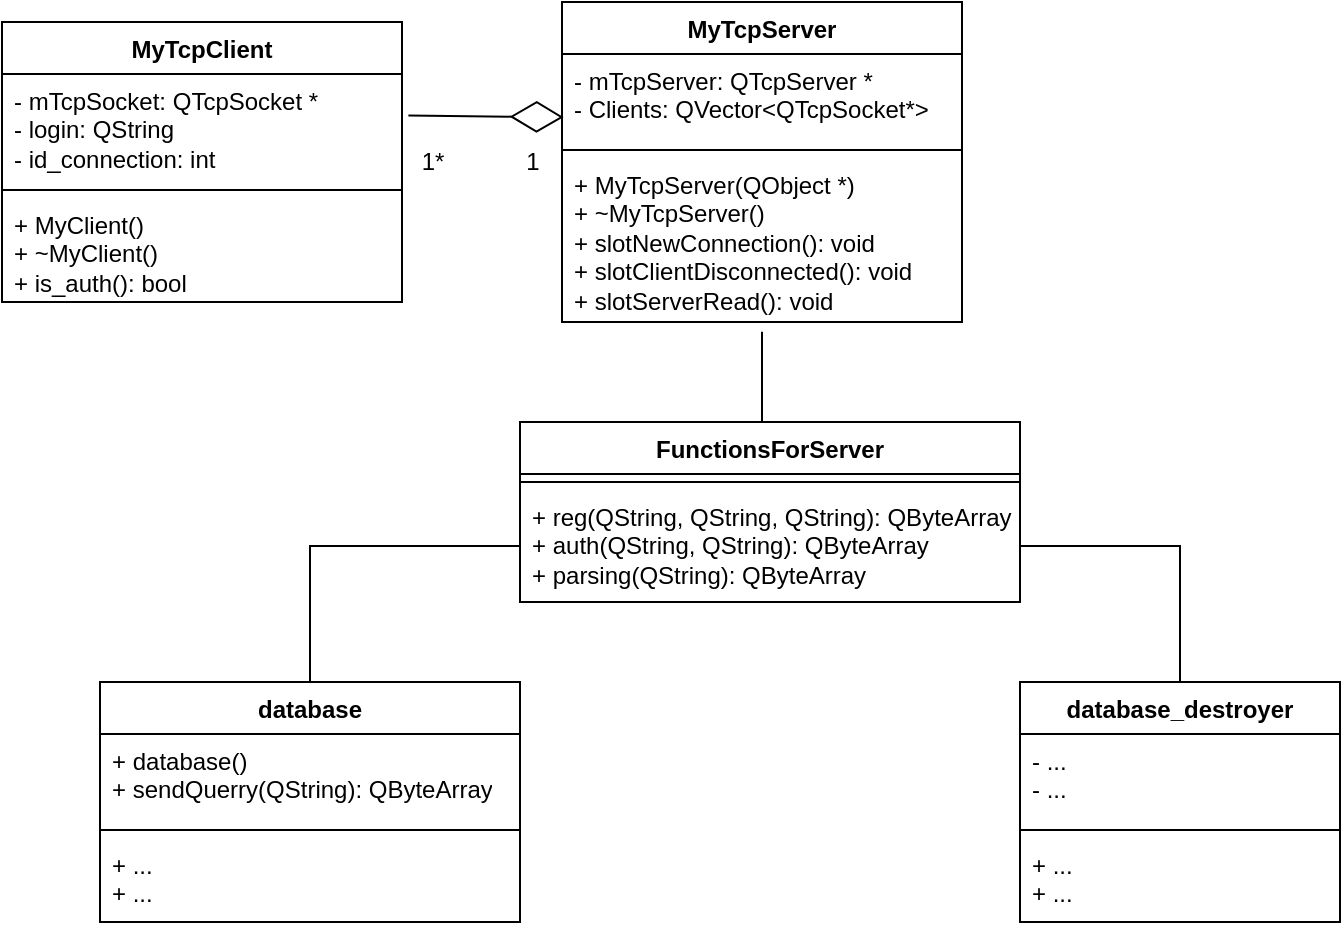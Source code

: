 <mxfile version="24.3.1" type="github">
  <diagram name="Страница — 1" id="JBc9R1gw0EhL_-sCk7xW">
    <mxGraphModel dx="1002" dy="551" grid="1" gridSize="10" guides="1" tooltips="1" connect="1" arrows="1" fold="1" page="1" pageScale="1" pageWidth="827" pageHeight="1169" math="0" shadow="0">
      <root>
        <mxCell id="0" />
        <mxCell id="1" parent="0" />
        <mxCell id="0Z_68JYoM8T-MuRqVhhk-5" value="MyTcpServer" style="swimlane;fontStyle=1;align=center;verticalAlign=top;childLayout=stackLayout;horizontal=1;startSize=26;horizontalStack=0;resizeParent=1;resizeParentMax=0;resizeLast=0;collapsible=1;marginBottom=0;whiteSpace=wrap;html=1;" vertex="1" parent="1">
          <mxGeometry x="310" y="30" width="200" height="160" as="geometry" />
        </mxCell>
        <mxCell id="0Z_68JYoM8T-MuRqVhhk-6" value="- mTcpServer: QTcpServer &lt;span style=&quot;background-color: initial;&quot;&gt;*&lt;/span&gt;&lt;div&gt;&lt;div&gt;&lt;span style=&quot;background-color: initial;&quot;&gt;- Clients: QVector&amp;lt;QTcpSocket*&amp;gt;&lt;/span&gt;&lt;/div&gt;&lt;/div&gt;" style="text;strokeColor=none;fillColor=none;align=left;verticalAlign=top;spacingLeft=4;spacingRight=4;overflow=hidden;rotatable=0;points=[[0,0.5],[1,0.5]];portConstraint=eastwest;whiteSpace=wrap;html=1;" vertex="1" parent="0Z_68JYoM8T-MuRqVhhk-5">
          <mxGeometry y="26" width="200" height="44" as="geometry" />
        </mxCell>
        <mxCell id="0Z_68JYoM8T-MuRqVhhk-7" value="" style="line;strokeWidth=1;fillColor=none;align=left;verticalAlign=middle;spacingTop=-1;spacingLeft=3;spacingRight=3;rotatable=0;labelPosition=right;points=[];portConstraint=eastwest;strokeColor=inherit;" vertex="1" parent="0Z_68JYoM8T-MuRqVhhk-5">
          <mxGeometry y="70" width="200" height="8" as="geometry" />
        </mxCell>
        <mxCell id="0Z_68JYoM8T-MuRqVhhk-8" value="+ MyTcpServer(QObject *)&lt;div&gt;+ ~MyTcpServer()&lt;/div&gt;&lt;div&gt;+ slotNewConnection(): void&lt;/div&gt;&lt;div&gt;+ slotClientDisconnected(): void&lt;/div&gt;&lt;div&gt;+ slotServerRead(): void&lt;/div&gt;" style="text;strokeColor=none;fillColor=none;align=left;verticalAlign=top;spacingLeft=4;spacingRight=4;overflow=hidden;rotatable=0;points=[[0,0.5],[1,0.5]];portConstraint=eastwest;whiteSpace=wrap;html=1;" vertex="1" parent="0Z_68JYoM8T-MuRqVhhk-5">
          <mxGeometry y="78" width="200" height="82" as="geometry" />
        </mxCell>
        <mxCell id="0Z_68JYoM8T-MuRqVhhk-28" value="" style="edgeStyle=orthogonalEdgeStyle;rounded=0;orthogonalLoop=1;jettySize=auto;html=1;entryX=0.5;entryY=1.059;entryDx=0;entryDy=0;entryPerimeter=0;exitX=0.5;exitY=0;exitDx=0;exitDy=0;endArrow=none;endFill=0;" edge="1" parent="1" source="0Z_68JYoM8T-MuRqVhhk-9" target="0Z_68JYoM8T-MuRqVhhk-8">
          <mxGeometry relative="1" as="geometry">
            <Array as="points">
              <mxPoint x="410" y="240" />
              <mxPoint x="410" y="240" />
            </Array>
          </mxGeometry>
        </mxCell>
        <mxCell id="0Z_68JYoM8T-MuRqVhhk-9" value="FunctionsForServer" style="swimlane;fontStyle=1;align=center;verticalAlign=top;childLayout=stackLayout;horizontal=1;startSize=26;horizontalStack=0;resizeParent=1;resizeParentMax=0;resizeLast=0;collapsible=1;marginBottom=0;whiteSpace=wrap;html=1;" vertex="1" parent="1">
          <mxGeometry x="289" y="240" width="250" height="90" as="geometry" />
        </mxCell>
        <mxCell id="0Z_68JYoM8T-MuRqVhhk-11" value="" style="line;strokeWidth=1;fillColor=none;align=left;verticalAlign=middle;spacingTop=-1;spacingLeft=3;spacingRight=3;rotatable=0;labelPosition=right;points=[];portConstraint=eastwest;strokeColor=inherit;" vertex="1" parent="0Z_68JYoM8T-MuRqVhhk-9">
          <mxGeometry y="26" width="250" height="8" as="geometry" />
        </mxCell>
        <mxCell id="0Z_68JYoM8T-MuRqVhhk-12" value="+ reg(QString, QString, QString): QByteArray&lt;div&gt;+ auth(QString, QString): QByteArray&lt;/div&gt;&lt;div&gt;+ parsing(QString): QByteArray&lt;/div&gt;" style="text;strokeColor=none;fillColor=none;align=left;verticalAlign=top;spacingLeft=4;spacingRight=4;overflow=hidden;rotatable=0;points=[[0,0.5],[1,0.5]];portConstraint=eastwest;whiteSpace=wrap;html=1;" vertex="1" parent="0Z_68JYoM8T-MuRqVhhk-9">
          <mxGeometry y="34" width="250" height="56" as="geometry" />
        </mxCell>
        <mxCell id="0Z_68JYoM8T-MuRqVhhk-13" value="MyTcpClient" style="swimlane;fontStyle=1;align=center;verticalAlign=top;childLayout=stackLayout;horizontal=1;startSize=26;horizontalStack=0;resizeParent=1;resizeParentMax=0;resizeLast=0;collapsible=1;marginBottom=0;whiteSpace=wrap;html=1;" vertex="1" parent="1">
          <mxGeometry x="30" y="40" width="200" height="140" as="geometry" />
        </mxCell>
        <mxCell id="0Z_68JYoM8T-MuRqVhhk-14" value="- mTcpSocket: QTcpSocket *&lt;div&gt;- login: QString&lt;/div&gt;&lt;div&gt;- id_connection: int&lt;/div&gt;" style="text;strokeColor=none;fillColor=none;align=left;verticalAlign=top;spacingLeft=4;spacingRight=4;overflow=hidden;rotatable=0;points=[[0,0.5],[1,0.5]];portConstraint=eastwest;whiteSpace=wrap;html=1;" vertex="1" parent="0Z_68JYoM8T-MuRqVhhk-13">
          <mxGeometry y="26" width="200" height="54" as="geometry" />
        </mxCell>
        <mxCell id="0Z_68JYoM8T-MuRqVhhk-15" value="" style="line;strokeWidth=1;fillColor=none;align=left;verticalAlign=middle;spacingTop=-1;spacingLeft=3;spacingRight=3;rotatable=0;labelPosition=right;points=[];portConstraint=eastwest;strokeColor=inherit;" vertex="1" parent="0Z_68JYoM8T-MuRqVhhk-13">
          <mxGeometry y="80" width="200" height="8" as="geometry" />
        </mxCell>
        <mxCell id="0Z_68JYoM8T-MuRqVhhk-16" value="+ MyClient()&lt;div&gt;+ ~MyClient()&lt;/div&gt;&lt;div&gt;+ is_auth(): bool&lt;/div&gt;&lt;div&gt;&lt;br&gt;&lt;/div&gt;" style="text;strokeColor=none;fillColor=none;align=left;verticalAlign=top;spacingLeft=4;spacingRight=4;overflow=hidden;rotatable=0;points=[[0,0.5],[1,0.5]];portConstraint=eastwest;whiteSpace=wrap;html=1;" vertex="1" parent="0Z_68JYoM8T-MuRqVhhk-13">
          <mxGeometry y="88" width="200" height="52" as="geometry" />
        </mxCell>
        <mxCell id="0Z_68JYoM8T-MuRqVhhk-22" value="1*" style="text;html=1;align=center;verticalAlign=middle;resizable=0;points=[];autosize=1;strokeColor=none;fillColor=none;" vertex="1" parent="1">
          <mxGeometry x="230" y="95" width="30" height="30" as="geometry" />
        </mxCell>
        <mxCell id="0Z_68JYoM8T-MuRqVhhk-23" value="1" style="text;html=1;align=center;verticalAlign=middle;resizable=0;points=[];autosize=1;strokeColor=none;fillColor=none;" vertex="1" parent="1">
          <mxGeometry x="280" y="95" width="30" height="30" as="geometry" />
        </mxCell>
        <mxCell id="0Z_68JYoM8T-MuRqVhhk-26" value="" style="endArrow=diamondThin;endFill=0;endSize=24;html=1;rounded=0;exitX=1.016;exitY=0.385;exitDx=0;exitDy=0;exitPerimeter=0;entryX=0.004;entryY=0.718;entryDx=0;entryDy=0;entryPerimeter=0;" edge="1" parent="1" source="0Z_68JYoM8T-MuRqVhhk-14" target="0Z_68JYoM8T-MuRqVhhk-6">
          <mxGeometry width="160" relative="1" as="geometry">
            <mxPoint x="250" y="90" as="sourcePoint" />
            <mxPoint x="310" y="90" as="targetPoint" />
          </mxGeometry>
        </mxCell>
        <mxCell id="0Z_68JYoM8T-MuRqVhhk-38" style="edgeStyle=orthogonalEdgeStyle;rounded=0;orthogonalLoop=1;jettySize=auto;html=1;exitX=0.5;exitY=0;exitDx=0;exitDy=0;entryX=0;entryY=0.5;entryDx=0;entryDy=0;endArrow=none;endFill=0;" edge="1" parent="1" source="0Z_68JYoM8T-MuRqVhhk-29" target="0Z_68JYoM8T-MuRqVhhk-12">
          <mxGeometry relative="1" as="geometry" />
        </mxCell>
        <mxCell id="0Z_68JYoM8T-MuRqVhhk-29" value="database" style="swimlane;fontStyle=1;align=center;verticalAlign=top;childLayout=stackLayout;horizontal=1;startSize=26;horizontalStack=0;resizeParent=1;resizeParentMax=0;resizeLast=0;collapsible=1;marginBottom=0;whiteSpace=wrap;html=1;" vertex="1" parent="1">
          <mxGeometry x="79" y="370" width="210" height="120" as="geometry" />
        </mxCell>
        <mxCell id="0Z_68JYoM8T-MuRqVhhk-30" value="+ database()&lt;div&gt;+ sendQuerry(QString): QByteArray&lt;/div&gt;" style="text;strokeColor=none;fillColor=none;align=left;verticalAlign=top;spacingLeft=4;spacingRight=4;overflow=hidden;rotatable=0;points=[[0,0.5],[1,0.5]];portConstraint=eastwest;whiteSpace=wrap;html=1;" vertex="1" parent="0Z_68JYoM8T-MuRqVhhk-29">
          <mxGeometry y="26" width="210" height="44" as="geometry" />
        </mxCell>
        <mxCell id="0Z_68JYoM8T-MuRqVhhk-31" value="" style="line;strokeWidth=1;fillColor=none;align=left;verticalAlign=middle;spacingTop=-1;spacingLeft=3;spacingRight=3;rotatable=0;labelPosition=right;points=[];portConstraint=eastwest;strokeColor=inherit;" vertex="1" parent="0Z_68JYoM8T-MuRqVhhk-29">
          <mxGeometry y="70" width="210" height="8" as="geometry" />
        </mxCell>
        <mxCell id="0Z_68JYoM8T-MuRqVhhk-32" value="+ ...&lt;div&gt;+ ...&lt;/div&gt;" style="text;strokeColor=none;fillColor=none;align=left;verticalAlign=top;spacingLeft=4;spacingRight=4;overflow=hidden;rotatable=0;points=[[0,0.5],[1,0.5]];portConstraint=eastwest;whiteSpace=wrap;html=1;" vertex="1" parent="0Z_68JYoM8T-MuRqVhhk-29">
          <mxGeometry y="78" width="210" height="42" as="geometry" />
        </mxCell>
        <mxCell id="0Z_68JYoM8T-MuRqVhhk-39" style="edgeStyle=orthogonalEdgeStyle;rounded=0;orthogonalLoop=1;jettySize=auto;html=1;exitX=0.5;exitY=0;exitDx=0;exitDy=0;entryX=1;entryY=0.5;entryDx=0;entryDy=0;endArrow=none;endFill=0;" edge="1" parent="1" source="0Z_68JYoM8T-MuRqVhhk-34" target="0Z_68JYoM8T-MuRqVhhk-12">
          <mxGeometry relative="1" as="geometry" />
        </mxCell>
        <mxCell id="0Z_68JYoM8T-MuRqVhhk-34" value="database_destroyer" style="swimlane;fontStyle=1;align=center;verticalAlign=top;childLayout=stackLayout;horizontal=1;startSize=26;horizontalStack=0;resizeParent=1;resizeParentMax=0;resizeLast=0;collapsible=1;marginBottom=0;whiteSpace=wrap;html=1;" vertex="1" parent="1">
          <mxGeometry x="539" y="370" width="160" height="120" as="geometry" />
        </mxCell>
        <mxCell id="0Z_68JYoM8T-MuRqVhhk-35" value="- ...&lt;div&gt;- ...&lt;/div&gt;" style="text;strokeColor=none;fillColor=none;align=left;verticalAlign=top;spacingLeft=4;spacingRight=4;overflow=hidden;rotatable=0;points=[[0,0.5],[1,0.5]];portConstraint=eastwest;whiteSpace=wrap;html=1;" vertex="1" parent="0Z_68JYoM8T-MuRqVhhk-34">
          <mxGeometry y="26" width="160" height="44" as="geometry" />
        </mxCell>
        <mxCell id="0Z_68JYoM8T-MuRqVhhk-36" value="" style="line;strokeWidth=1;fillColor=none;align=left;verticalAlign=middle;spacingTop=-1;spacingLeft=3;spacingRight=3;rotatable=0;labelPosition=right;points=[];portConstraint=eastwest;strokeColor=inherit;" vertex="1" parent="0Z_68JYoM8T-MuRqVhhk-34">
          <mxGeometry y="70" width="160" height="8" as="geometry" />
        </mxCell>
        <mxCell id="0Z_68JYoM8T-MuRqVhhk-37" value="+ ...&lt;div&gt;+ ...&lt;/div&gt;" style="text;strokeColor=none;fillColor=none;align=left;verticalAlign=top;spacingLeft=4;spacingRight=4;overflow=hidden;rotatable=0;points=[[0,0.5],[1,0.5]];portConstraint=eastwest;whiteSpace=wrap;html=1;" vertex="1" parent="0Z_68JYoM8T-MuRqVhhk-34">
          <mxGeometry y="78" width="160" height="42" as="geometry" />
        </mxCell>
      </root>
    </mxGraphModel>
  </diagram>
</mxfile>
